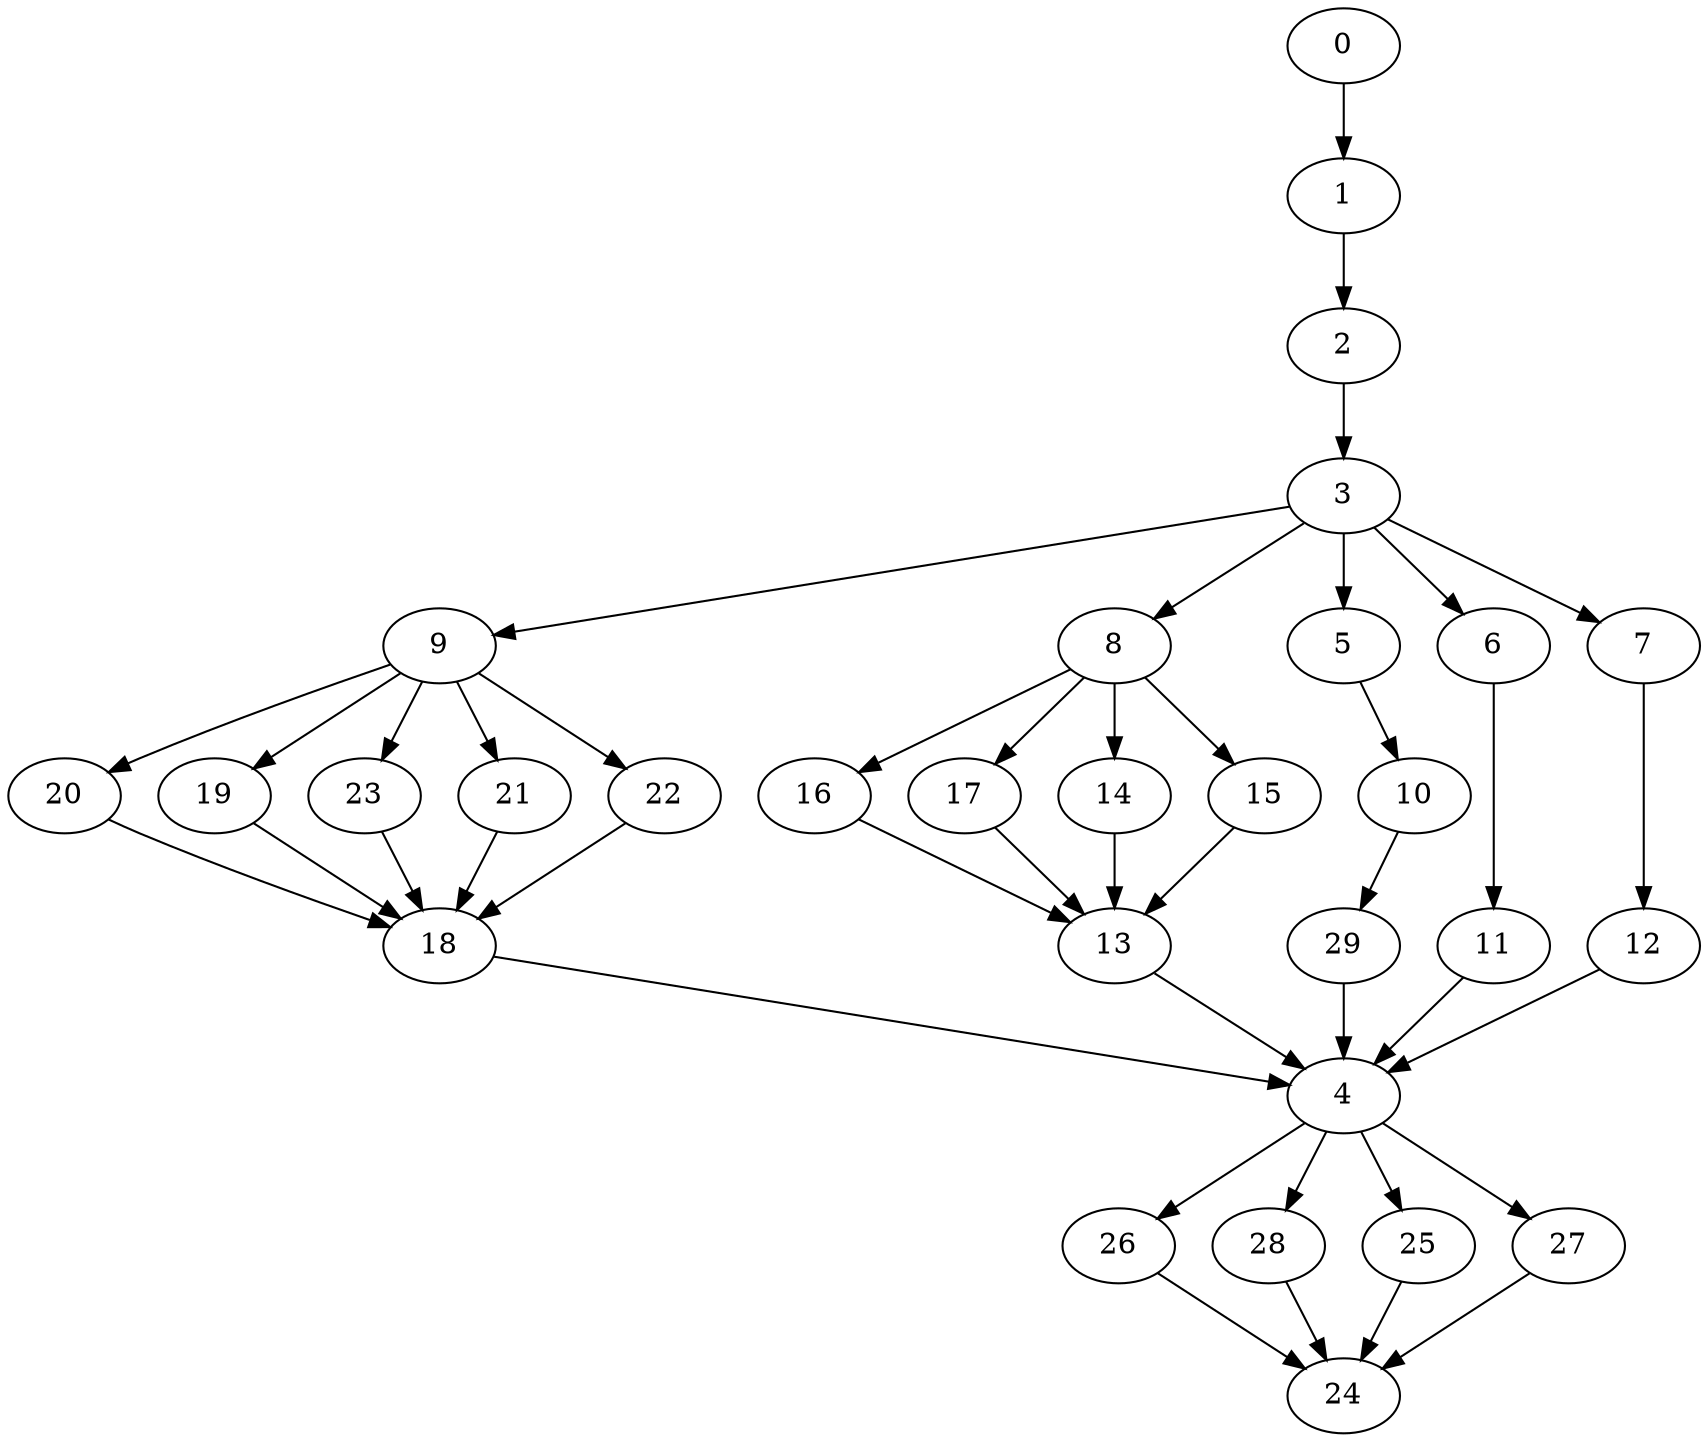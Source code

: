 digraph "SeriesParallel-MaxBf-5_Nodes_30_CCR_10.02_WeightType_Random#1_Heterogeneous-4-2" {
0 [Weight=5];
1 [Weight=5];
2 [Weight=9];
3 [Weight=8];
9 [Weight=4];
8 [Weight=7];
20 [Weight=6];
19 [Weight=9];
23 [Weight=9];
21 [Weight=8];
5 [Weight=3];
16 [Weight=4];
22 [Weight=9];
17 [Weight=8];
10 [Weight=3];
14 [Weight=10];
15 [Weight=9];
18 [Weight=10];
6 [Weight=4];
13 [Weight=9];
29 [Weight=10];
7 [Weight=6];
11 [Weight=5];
12 [Weight=2];
4 [Weight=7];
26 [Weight=2];
28 [Weight=6];
25 [Weight=5];
27 [Weight=2];
24 [Weight=3];
9 -> 21 [Weight=13];
29 -> 4 [Weight=40];
9 -> 20 [Weight=67];
6 -> 11 [Weight=34];
14 -> 13 [Weight=27];
5 -> 10 [Weight=20];
0 -> 1 [Weight=54];
8 -> 17 [Weight=54];
16 -> 13 [Weight=54];
4 -> 25 [Weight=67];
21 -> 18 [Weight=47];
27 -> 24 [Weight=27];
3 -> 7 [Weight=67];
3 -> 6 [Weight=54];
2 -> 3 [Weight=67];
22 -> 18 [Weight=34];
8 -> 14 [Weight=13];
11 -> 4 [Weight=20];
1 -> 2 [Weight=40];
13 -> 4 [Weight=54];
20 -> 18 [Weight=67];
26 -> 24 [Weight=60];
9 -> 22 [Weight=20];
25 -> 24 [Weight=34];
9 -> 19 [Weight=54];
4 -> 26 [Weight=47];
9 -> 23 [Weight=67];
3 -> 8 [Weight=60];
12 -> 4 [Weight=20];
8 -> 16 [Weight=54];
4 -> 28 [Weight=20];
19 -> 18 [Weight=60];
15 -> 13 [Weight=20];
8 -> 15 [Weight=34];
23 -> 18 [Weight=47];
10 -> 29 [Weight=47];
4 -> 27 [Weight=47];
3 -> 5 [Weight=54];
18 -> 4 [Weight=60];
17 -> 13 [Weight=34];
28 -> 24 [Weight=34];
7 -> 12 [Weight=13];
3 -> 9 [Weight=67];
}
